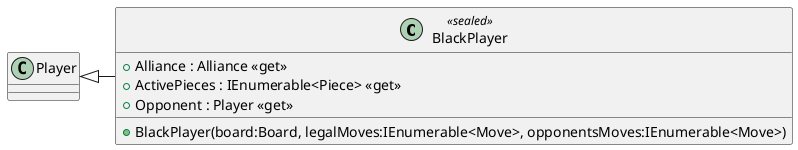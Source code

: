 @startuml
class BlackPlayer <<sealed>> {
    + Alliance : Alliance <<get>>
    + ActivePieces : IEnumerable<Piece> <<get>>
    + Opponent : Player <<get>>
    + BlackPlayer(board:Board, legalMoves:IEnumerable<Move>, opponentsMoves:IEnumerable<Move>)
}
Player <|- BlackPlayer
@enduml
